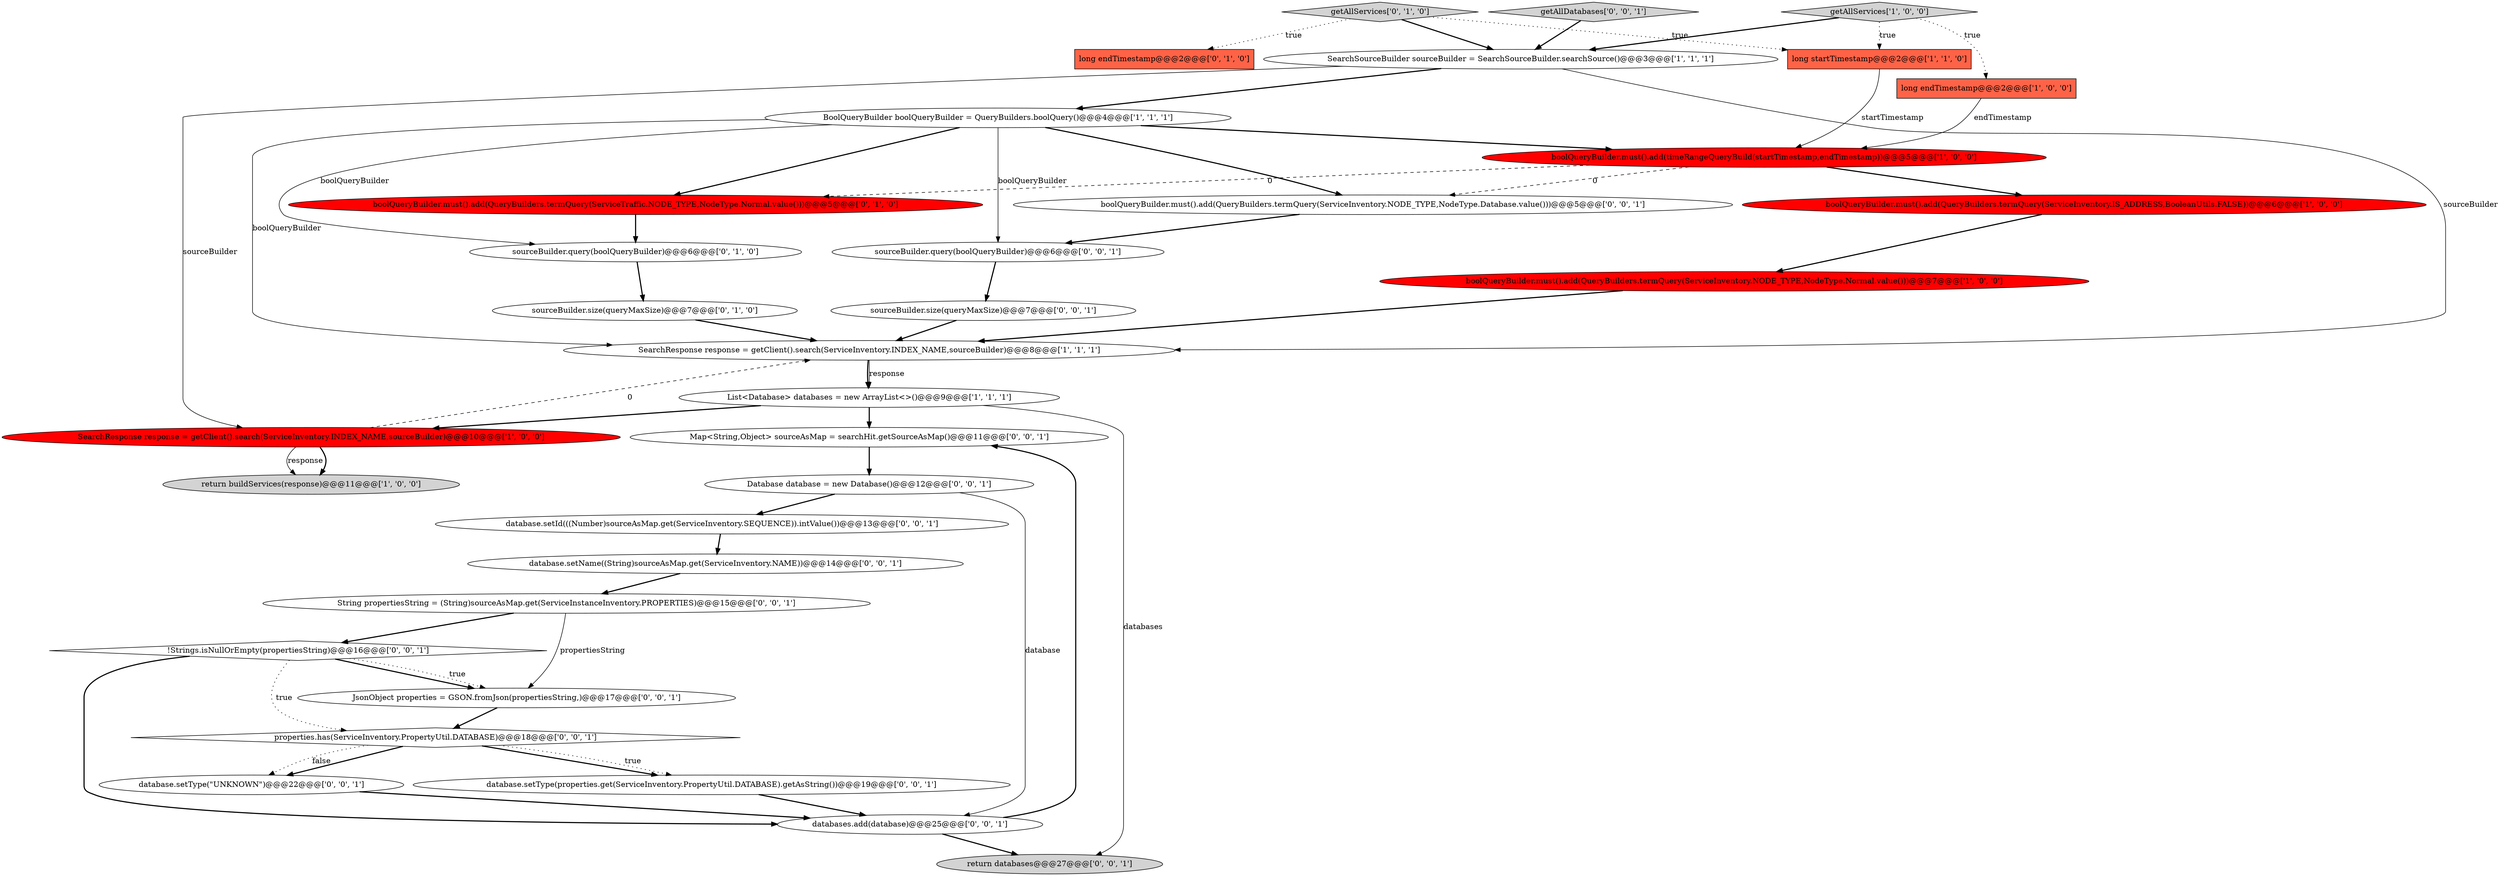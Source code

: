digraph {
30 [style = filled, label = "sourceBuilder.query(boolQueryBuilder)@@@6@@@['0', '0', '1']", fillcolor = white, shape = ellipse image = "AAA0AAABBB3BBB"];
5 [style = filled, label = "boolQueryBuilder.must().add(timeRangeQueryBuild(startTimestamp,endTimestamp))@@@5@@@['1', '0', '0']", fillcolor = red, shape = ellipse image = "AAA1AAABBB1BBB"];
10 [style = filled, label = "List<Database> databases = new ArrayList<>()@@@9@@@['1', '1', '1']", fillcolor = white, shape = ellipse image = "AAA0AAABBB1BBB"];
16 [style = filled, label = "getAllServices['0', '1', '0']", fillcolor = lightgray, shape = diamond image = "AAA0AAABBB2BBB"];
17 [style = filled, label = "databases.add(database)@@@25@@@['0', '0', '1']", fillcolor = white, shape = ellipse image = "AAA0AAABBB3BBB"];
19 [style = filled, label = "sourceBuilder.size(queryMaxSize)@@@7@@@['0', '0', '1']", fillcolor = white, shape = ellipse image = "AAA0AAABBB3BBB"];
12 [style = filled, label = "sourceBuilder.size(queryMaxSize)@@@7@@@['0', '1', '0']", fillcolor = white, shape = ellipse image = "AAA0AAABBB2BBB"];
23 [style = filled, label = "getAllDatabases['0', '0', '1']", fillcolor = lightgray, shape = diamond image = "AAA0AAABBB3BBB"];
8 [style = filled, label = "long startTimestamp@@@2@@@['1', '1', '0']", fillcolor = tomato, shape = box image = "AAA0AAABBB1BBB"];
9 [style = filled, label = "BoolQueryBuilder boolQueryBuilder = QueryBuilders.boolQuery()@@@4@@@['1', '1', '1']", fillcolor = white, shape = ellipse image = "AAA0AAABBB1BBB"];
13 [style = filled, label = "sourceBuilder.query(boolQueryBuilder)@@@6@@@['0', '1', '0']", fillcolor = white, shape = ellipse image = "AAA0AAABBB2BBB"];
11 [style = filled, label = "getAllServices['1', '0', '0']", fillcolor = lightgray, shape = diamond image = "AAA0AAABBB1BBB"];
2 [style = filled, label = "return buildServices(response)@@@11@@@['1', '0', '0']", fillcolor = lightgray, shape = ellipse image = "AAA0AAABBB1BBB"];
20 [style = filled, label = "database.setName((String)sourceAsMap.get(ServiceInventory.NAME))@@@14@@@['0', '0', '1']", fillcolor = white, shape = ellipse image = "AAA0AAABBB3BBB"];
28 [style = filled, label = "Database database = new Database()@@@12@@@['0', '0', '1']", fillcolor = white, shape = ellipse image = "AAA0AAABBB3BBB"];
31 [style = filled, label = "String propertiesString = (String)sourceAsMap.get(ServiceInstanceInventory.PROPERTIES)@@@15@@@['0', '0', '1']", fillcolor = white, shape = ellipse image = "AAA0AAABBB3BBB"];
4 [style = filled, label = "SearchSourceBuilder sourceBuilder = SearchSourceBuilder.searchSource()@@@3@@@['1', '1', '1']", fillcolor = white, shape = ellipse image = "AAA0AAABBB1BBB"];
32 [style = filled, label = "JsonObject properties = GSON.fromJson(propertiesString,)@@@17@@@['0', '0', '1']", fillcolor = white, shape = ellipse image = "AAA0AAABBB3BBB"];
24 [style = filled, label = "database.setId(((Number)sourceAsMap.get(ServiceInventory.SEQUENCE)).intValue())@@@13@@@['0', '0', '1']", fillcolor = white, shape = ellipse image = "AAA0AAABBB3BBB"];
26 [style = filled, label = "!Strings.isNullOrEmpty(propertiesString)@@@16@@@['0', '0', '1']", fillcolor = white, shape = diamond image = "AAA0AAABBB3BBB"];
25 [style = filled, label = "database.setType(properties.get(ServiceInventory.PropertyUtil.DATABASE).getAsString())@@@19@@@['0', '0', '1']", fillcolor = white, shape = ellipse image = "AAA0AAABBB3BBB"];
15 [style = filled, label = "boolQueryBuilder.must().add(QueryBuilders.termQuery(ServiceTraffic.NODE_TYPE,NodeType.Normal.value()))@@@5@@@['0', '1', '0']", fillcolor = red, shape = ellipse image = "AAA1AAABBB2BBB"];
6 [style = filled, label = "SearchResponse response = getClient().search(ServiceInventory.INDEX_NAME,sourceBuilder)@@@10@@@['1', '0', '0']", fillcolor = red, shape = ellipse image = "AAA1AAABBB1BBB"];
27 [style = filled, label = "Map<String,Object> sourceAsMap = searchHit.getSourceAsMap()@@@11@@@['0', '0', '1']", fillcolor = white, shape = ellipse image = "AAA0AAABBB3BBB"];
3 [style = filled, label = "long endTimestamp@@@2@@@['1', '0', '0']", fillcolor = tomato, shape = box image = "AAA0AAABBB1BBB"];
18 [style = filled, label = "database.setType(\"UNKNOWN\")@@@22@@@['0', '0', '1']", fillcolor = white, shape = ellipse image = "AAA0AAABBB3BBB"];
7 [style = filled, label = "SearchResponse response = getClient().search(ServiceInventory.INDEX_NAME,sourceBuilder)@@@8@@@['1', '1', '1']", fillcolor = white, shape = ellipse image = "AAA0AAABBB1BBB"];
29 [style = filled, label = "boolQueryBuilder.must().add(QueryBuilders.termQuery(ServiceInventory.NODE_TYPE,NodeType.Database.value()))@@@5@@@['0', '0', '1']", fillcolor = white, shape = ellipse image = "AAA0AAABBB3BBB"];
1 [style = filled, label = "boolQueryBuilder.must().add(QueryBuilders.termQuery(ServiceInventory.NODE_TYPE,NodeType.Normal.value()))@@@7@@@['1', '0', '0']", fillcolor = red, shape = ellipse image = "AAA1AAABBB1BBB"];
0 [style = filled, label = "boolQueryBuilder.must().add(QueryBuilders.termQuery(ServiceInventory.IS_ADDRESS,BooleanUtils.FALSE))@@@6@@@['1', '0', '0']", fillcolor = red, shape = ellipse image = "AAA1AAABBB1BBB"];
14 [style = filled, label = "long endTimestamp@@@2@@@['0', '1', '0']", fillcolor = tomato, shape = box image = "AAA0AAABBB2BBB"];
21 [style = filled, label = "properties.has(ServiceInventory.PropertyUtil.DATABASE)@@@18@@@['0', '0', '1']", fillcolor = white, shape = diamond image = "AAA0AAABBB3BBB"];
22 [style = filled, label = "return databases@@@27@@@['0', '0', '1']", fillcolor = lightgray, shape = ellipse image = "AAA0AAABBB3BBB"];
7->10 [style = solid, label="response"];
4->9 [style = bold, label=""];
16->8 [style = dotted, label="true"];
9->13 [style = solid, label="boolQueryBuilder"];
15->13 [style = bold, label=""];
9->30 [style = solid, label="boolQueryBuilder"];
32->21 [style = bold, label=""];
26->32 [style = bold, label=""];
26->17 [style = bold, label=""];
29->30 [style = bold, label=""];
7->10 [style = bold, label=""];
10->27 [style = bold, label=""];
6->7 [style = dashed, label="0"];
27->28 [style = bold, label=""];
11->4 [style = bold, label=""];
23->4 [style = bold, label=""];
18->17 [style = bold, label=""];
20->31 [style = bold, label=""];
5->29 [style = dashed, label="0"];
21->25 [style = bold, label=""];
17->22 [style = bold, label=""];
4->6 [style = solid, label="sourceBuilder"];
1->7 [style = bold, label=""];
10->6 [style = bold, label=""];
9->7 [style = solid, label="boolQueryBuilder"];
12->7 [style = bold, label=""];
21->18 [style = bold, label=""];
25->17 [style = bold, label=""];
6->2 [style = bold, label=""];
24->20 [style = bold, label=""];
21->25 [style = dotted, label="true"];
30->19 [style = bold, label=""];
31->26 [style = bold, label=""];
10->22 [style = solid, label="databases"];
28->17 [style = solid, label="database"];
13->12 [style = bold, label=""];
5->0 [style = bold, label=""];
26->32 [style = dotted, label="true"];
26->21 [style = dotted, label="true"];
9->15 [style = bold, label=""];
0->1 [style = bold, label=""];
16->14 [style = dotted, label="true"];
6->2 [style = solid, label="response"];
9->5 [style = bold, label=""];
28->24 [style = bold, label=""];
11->8 [style = dotted, label="true"];
17->27 [style = bold, label=""];
16->4 [style = bold, label=""];
31->32 [style = solid, label="propertiesString"];
5->15 [style = dashed, label="0"];
9->29 [style = bold, label=""];
11->3 [style = dotted, label="true"];
21->18 [style = dotted, label="false"];
19->7 [style = bold, label=""];
3->5 [style = solid, label="endTimestamp"];
4->7 [style = solid, label="sourceBuilder"];
8->5 [style = solid, label="startTimestamp"];
}
